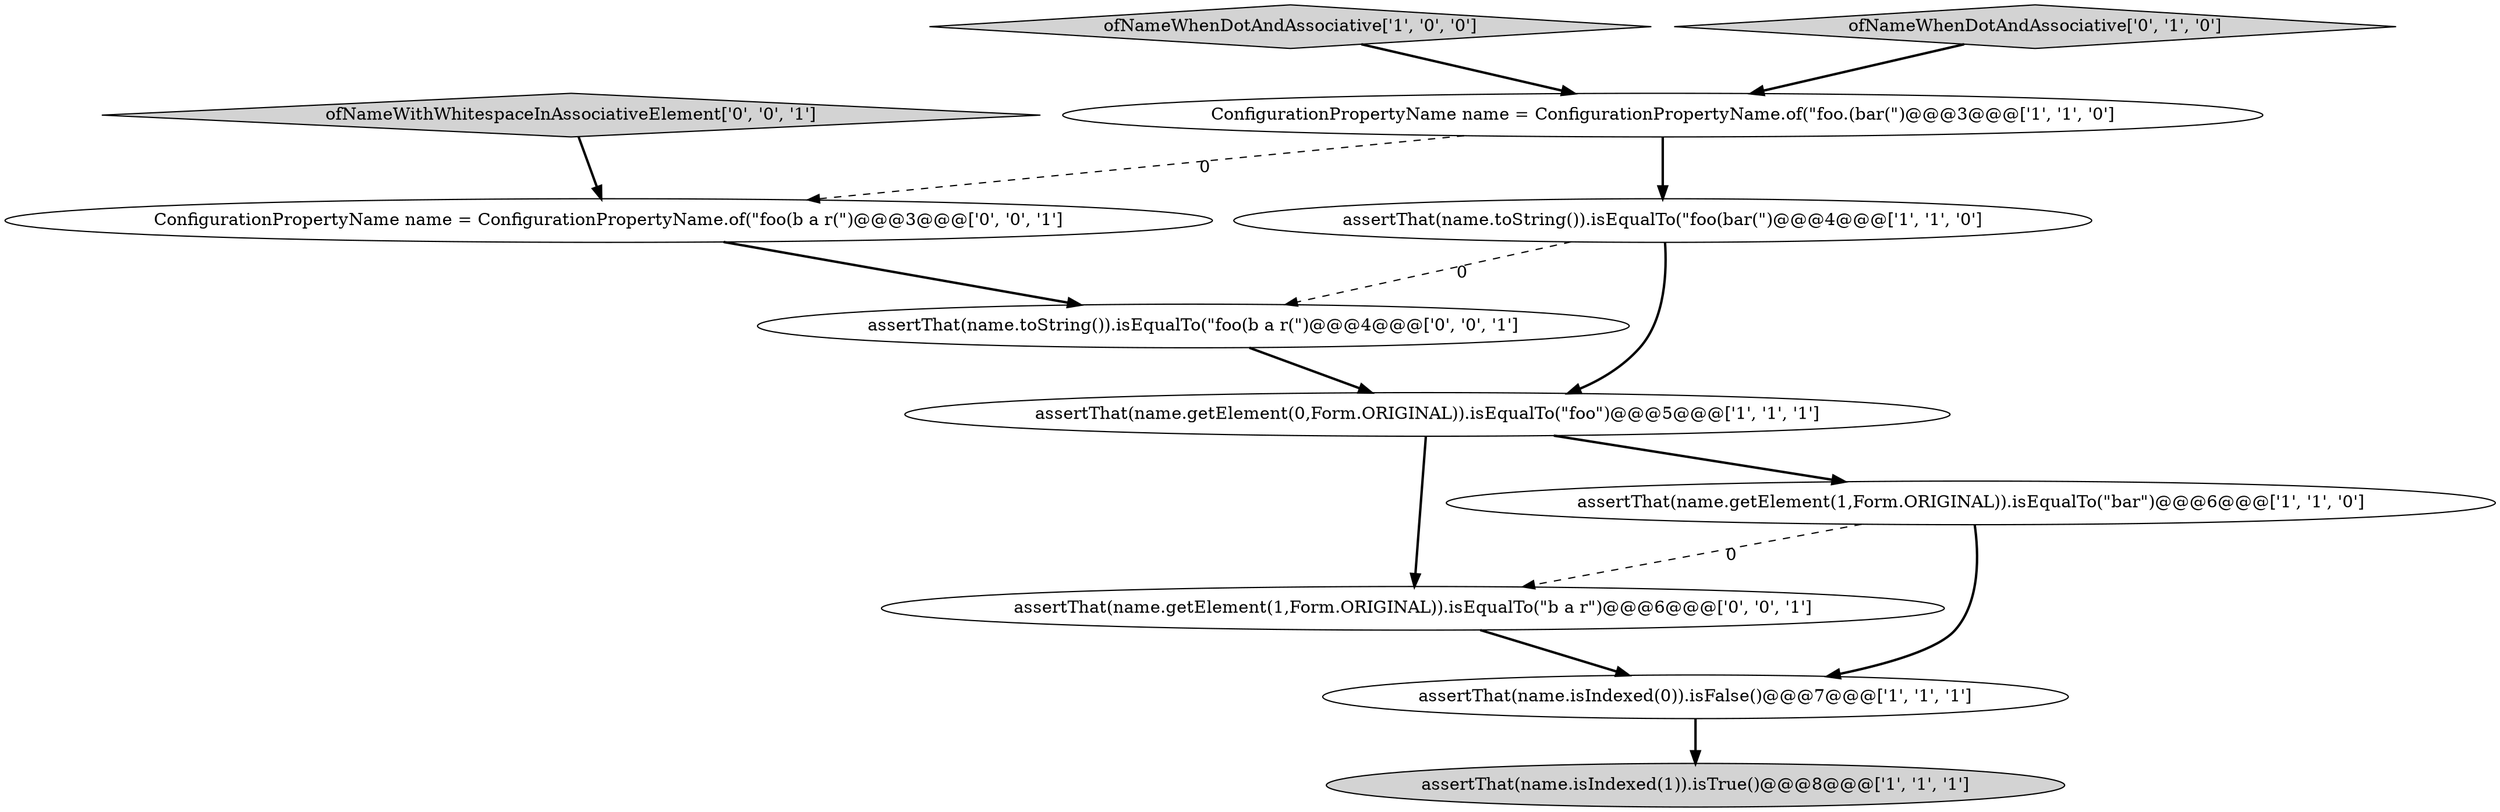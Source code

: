 digraph {
0 [style = filled, label = "assertThat(name.isIndexed(0)).isFalse()@@@7@@@['1', '1', '1']", fillcolor = white, shape = ellipse image = "AAA0AAABBB1BBB"];
8 [style = filled, label = "assertThat(name.toString()).isEqualTo(\"foo(b a r(\")@@@4@@@['0', '0', '1']", fillcolor = white, shape = ellipse image = "AAA0AAABBB3BBB"];
5 [style = filled, label = "assertThat(name.isIndexed(1)).isTrue()@@@8@@@['1', '1', '1']", fillcolor = lightgray, shape = ellipse image = "AAA0AAABBB1BBB"];
11 [style = filled, label = "assertThat(name.getElement(1,Form.ORIGINAL)).isEqualTo(\"b a r\")@@@6@@@['0', '0', '1']", fillcolor = white, shape = ellipse image = "AAA0AAABBB3BBB"];
2 [style = filled, label = "assertThat(name.toString()).isEqualTo(\"foo(bar(\")@@@4@@@['1', '1', '0']", fillcolor = white, shape = ellipse image = "AAA0AAABBB1BBB"];
1 [style = filled, label = "ConfigurationPropertyName name = ConfigurationPropertyName.of(\"foo.(bar(\")@@@3@@@['1', '1', '0']", fillcolor = white, shape = ellipse image = "AAA0AAABBB1BBB"];
6 [style = filled, label = "assertThat(name.getElement(1,Form.ORIGINAL)).isEqualTo(\"bar\")@@@6@@@['1', '1', '0']", fillcolor = white, shape = ellipse image = "AAA0AAABBB1BBB"];
9 [style = filled, label = "ofNameWithWhitespaceInAssociativeElement['0', '0', '1']", fillcolor = lightgray, shape = diamond image = "AAA0AAABBB3BBB"];
4 [style = filled, label = "ofNameWhenDotAndAssociative['1', '0', '0']", fillcolor = lightgray, shape = diamond image = "AAA0AAABBB1BBB"];
3 [style = filled, label = "assertThat(name.getElement(0,Form.ORIGINAL)).isEqualTo(\"foo\")@@@5@@@['1', '1', '1']", fillcolor = white, shape = ellipse image = "AAA0AAABBB1BBB"];
10 [style = filled, label = "ConfigurationPropertyName name = ConfigurationPropertyName.of(\"foo(b a r(\")@@@3@@@['0', '0', '1']", fillcolor = white, shape = ellipse image = "AAA0AAABBB3BBB"];
7 [style = filled, label = "ofNameWhenDotAndAssociative['0', '1', '0']", fillcolor = lightgray, shape = diamond image = "AAA0AAABBB2BBB"];
3->11 [style = bold, label=""];
6->11 [style = dashed, label="0"];
3->6 [style = bold, label=""];
1->2 [style = bold, label=""];
4->1 [style = bold, label=""];
6->0 [style = bold, label=""];
7->1 [style = bold, label=""];
11->0 [style = bold, label=""];
1->10 [style = dashed, label="0"];
9->10 [style = bold, label=""];
10->8 [style = bold, label=""];
2->8 [style = dashed, label="0"];
2->3 [style = bold, label=""];
0->5 [style = bold, label=""];
8->3 [style = bold, label=""];
}

